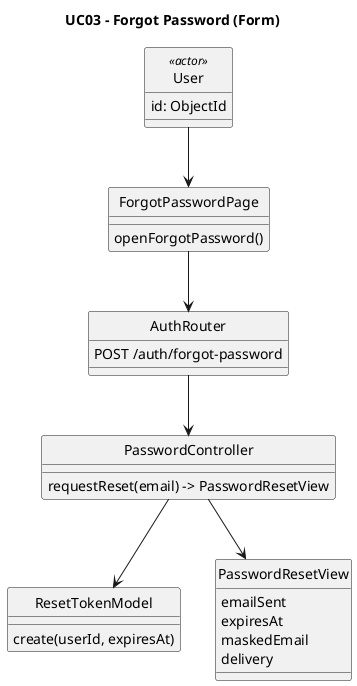 @startuml
title UC03 - Forgot Password (Form)
skinparam style strictuml
skinparam classAttributeIconSize 0
top to bottom direction

class User <<actor>> {
  id: ObjectId
}

class ForgotPasswordPage {
  openForgotPassword()
}

class AuthRouter {
  POST /auth/forgot-password
}

class PasswordController {
  requestReset(email) -> PasswordResetView
}

class ResetTokenModel {
  create(userId, expiresAt)
}

class PasswordResetView {
  emailSent
  expiresAt
  maskedEmail
  delivery
}

User --> ForgotPasswordPage
ForgotPasswordPage --> AuthRouter
AuthRouter --> PasswordController
PasswordController --> ResetTokenModel
PasswordController --> PasswordResetView

@enduml

